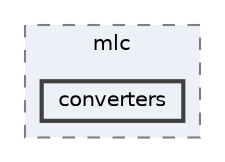 digraph "/home/runner/work/machine-learning-compilers/machine-learning-compilers/include/mlc/converters"
{
 // LATEX_PDF_SIZE
  bgcolor="transparent";
  edge [fontname=Helvetica,fontsize=10,labelfontname=Helvetica,labelfontsize=10];
  node [fontname=Helvetica,fontsize=10,shape=box,height=0.2,width=0.4];
  compound=true
  subgraph clusterdir_b82d16d449f0266f2e3e94ead4ca0d61 {
    graph [ bgcolor="#edf0f7", pencolor="grey50", label="mlc", fontname=Helvetica,fontsize=10 style="filled,dashed", URL="dir_b82d16d449f0266f2e3e94ead4ca0d61.html",tooltip=""]
  dir_ee17929f29b9c9b2be87b3c137efc8f9 [label="converters", fillcolor="#edf0f7", color="grey25", style="filled,bold", URL="dir_ee17929f29b9c9b2be87b3c137efc8f9.html",tooltip=""];
  }
}
